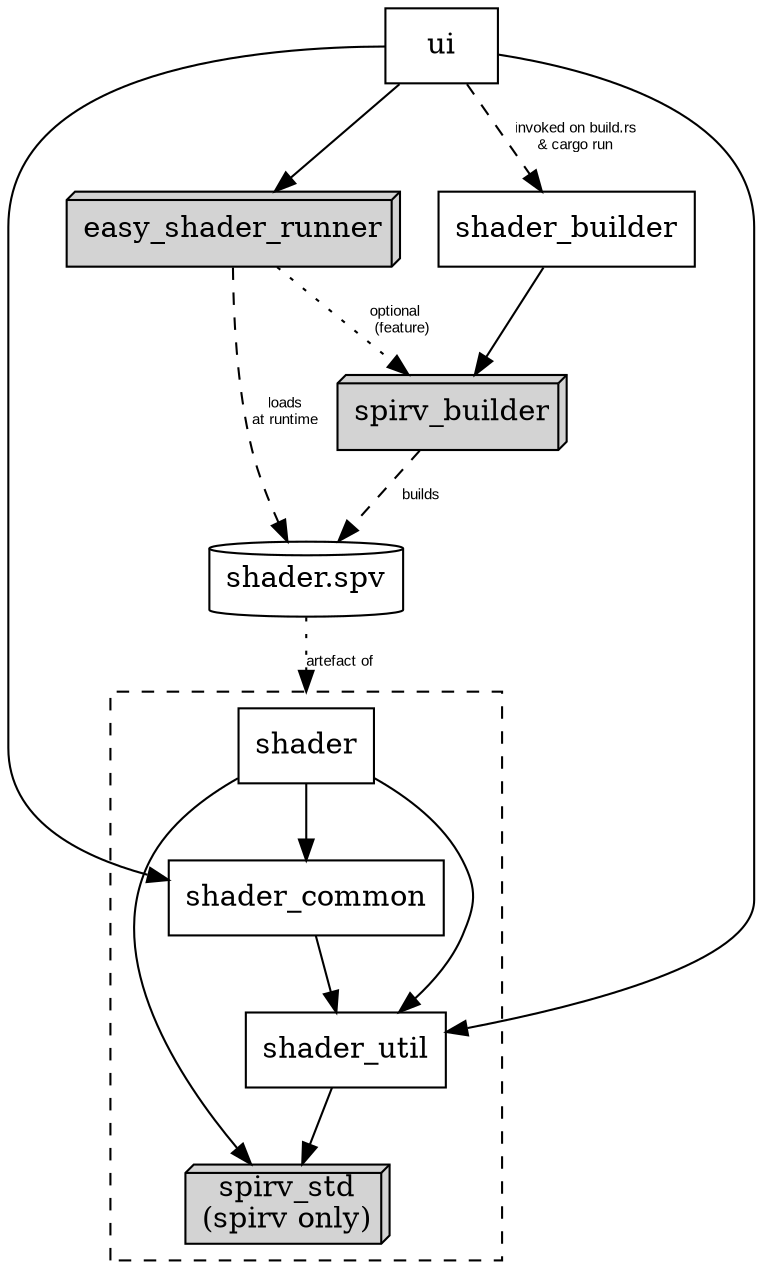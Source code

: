 digraph {
    compound = true;
    node [shape = box;];
    
    
    ui;
    shader;
    shader_builder;
    // xtask;
    shader_common;
    shader_util;
    shader_spv [shape = cylinder;label = "shader.spv";];
    node [shape = box3d; style = filled;];
    edge [fontname = "arial"; fontsize = 7;];
    spirv_builder;
    easy_shader_runner;
    spirv_std [label = "spirv_std\n(spirv only)";];
    # egui;
    shader_spv;
    subgraph cluster_shader_ {
        style = dashed;
        shader;
        shader_common;
        shader_util;
        spirv_std;
    }
    
    
    ui -> shader_common;
    ui -> shader_util;
    # ui -> egui;
    ui -> easy_shader_runner;
    
    
    shader_spv -> shader [style = dotted; label = "artefact of"; lhead = cluster_shader_;];
    
    shader -> spirv_std;
    shader -> shader_common;
    shader -> shader_util;
    
    shader_builder -> spirv_builder;
    
    shader_common -> shader_util;
    
    shader_util -> spirv_std;
    
    # easy_shader_runner -> egui;
    easy_shader_runner -> spirv_builder [style = dotted; label = "optional\n   (feature)";];
    
    ui -> shader_builder [style = dashed; label = "invoked on build.rs\n& cargo run";];
    
    # ui -> shader_spv [style = dotted; label = "runtime refs";];
    # spirv_builder -> shader [style = dotted; label = "compiles\n(maybe at runtime)"; lhead = cluster_shader_;];
    spirv_builder -> shader_spv [style = dashed; label = "    builds";];
    easy_shader_runner -> shader_spv [style = dashed; label = "loads\nat runtime";];
}